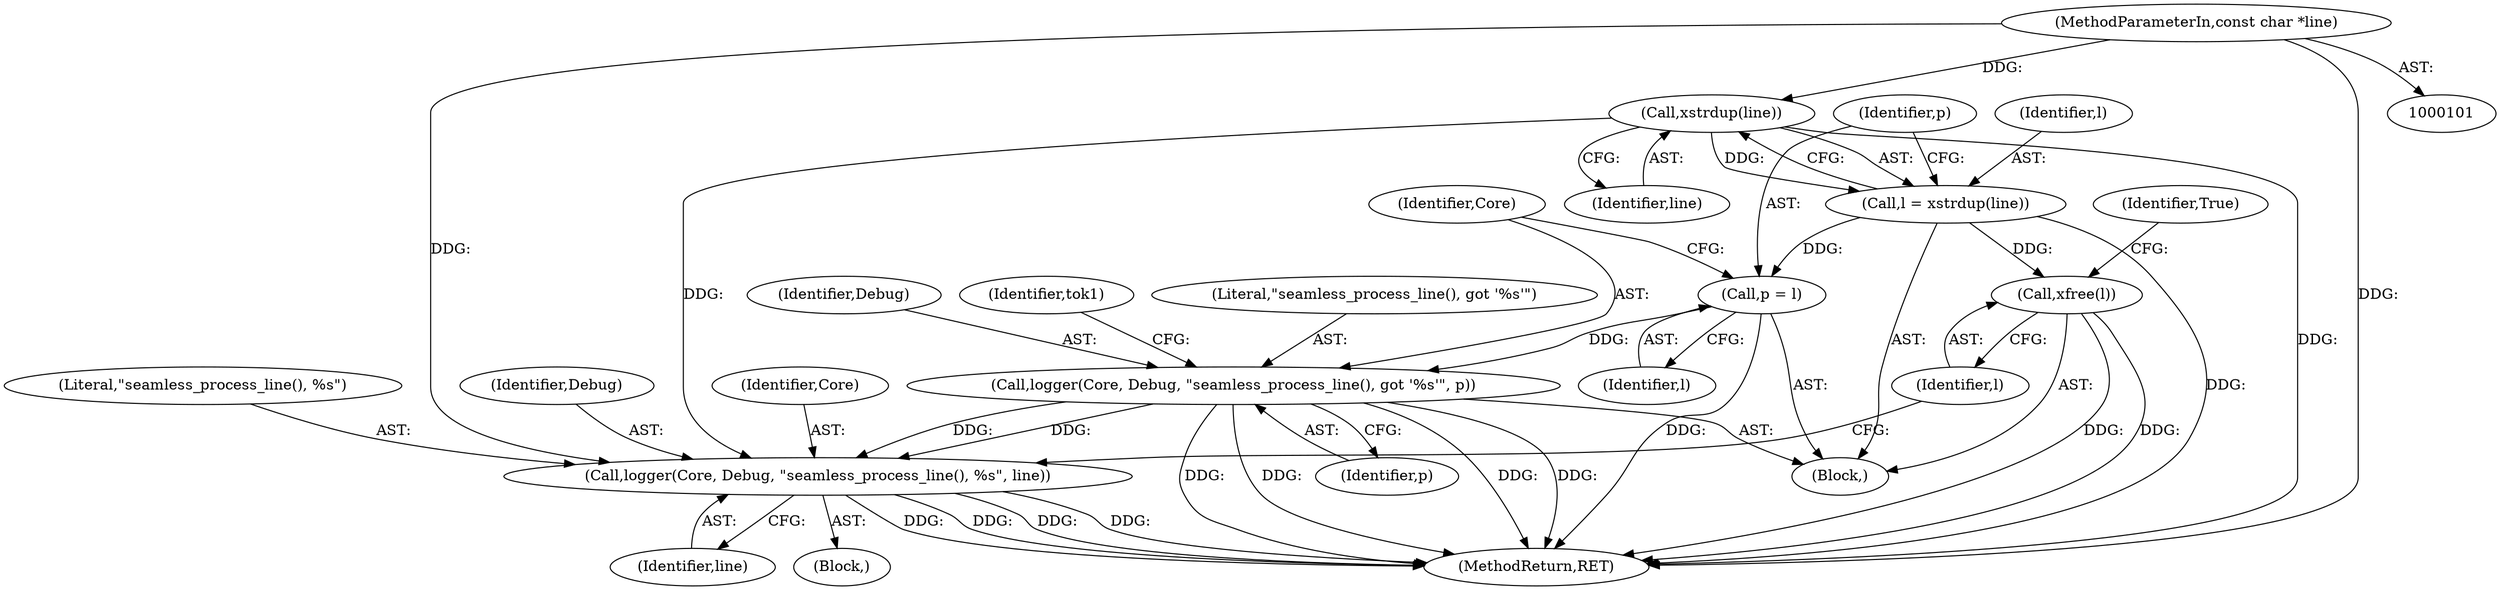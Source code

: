 digraph "0_rdesktop_4dca546d04321a610c1835010b5dad85163b65e1_14@API" {
"1000121" [label="(Call,xstrdup(line))"];
"1000102" [label="(MethodParameterIn,const char *line)"];
"1000119" [label="(Call,l = xstrdup(line))"];
"1000123" [label="(Call,p = l)"];
"1000126" [label="(Call,logger(Core, Debug, \"seamless_process_line(), got '%s'\", p))"];
"1000746" [label="(Call,logger(Core, Debug, \"seamless_process_line(), %s\", line))"];
"1000903" [label="(Call,xfree(l))"];
"1000903" [label="(Call,xfree(l))"];
"1000121" [label="(Call,xstrdup(line))"];
"1000124" [label="(Identifier,p)"];
"1000125" [label="(Identifier,l)"];
"1000130" [label="(Identifier,p)"];
"1000122" [label="(Identifier,line)"];
"1000746" [label="(Call,logger(Core, Debug, \"seamless_process_line(), %s\", line))"];
"1000750" [label="(Identifier,line)"];
"1000127" [label="(Identifier,Core)"];
"1000748" [label="(Identifier,Debug)"];
"1000126" [label="(Call,logger(Core, Debug, \"seamless_process_line(), got '%s'\", p))"];
"1000747" [label="(Identifier,Core)"];
"1000749" [label="(Literal,\"seamless_process_line(), %s\")"];
"1000128" [label="(Identifier,Debug)"];
"1000119" [label="(Call,l = xstrdup(line))"];
"1000120" [label="(Identifier,l)"];
"1000904" [label="(Identifier,l)"];
"1000132" [label="(Identifier,tok1)"];
"1000906" [label="(Identifier,True)"];
"1000104" [label="(Block,)"];
"1000102" [label="(MethodParameterIn,const char *line)"];
"1000745" [label="(Block,)"];
"1000123" [label="(Call,p = l)"];
"1000907" [label="(MethodReturn,RET)"];
"1000129" [label="(Literal,\"seamless_process_line(), got '%s'\")"];
"1000121" -> "1000119"  [label="AST: "];
"1000121" -> "1000122"  [label="CFG: "];
"1000122" -> "1000121"  [label="AST: "];
"1000119" -> "1000121"  [label="CFG: "];
"1000121" -> "1000907"  [label="DDG: "];
"1000121" -> "1000119"  [label="DDG: "];
"1000102" -> "1000121"  [label="DDG: "];
"1000121" -> "1000746"  [label="DDG: "];
"1000102" -> "1000101"  [label="AST: "];
"1000102" -> "1000907"  [label="DDG: "];
"1000102" -> "1000746"  [label="DDG: "];
"1000119" -> "1000104"  [label="AST: "];
"1000120" -> "1000119"  [label="AST: "];
"1000124" -> "1000119"  [label="CFG: "];
"1000119" -> "1000907"  [label="DDG: "];
"1000119" -> "1000123"  [label="DDG: "];
"1000119" -> "1000903"  [label="DDG: "];
"1000123" -> "1000104"  [label="AST: "];
"1000123" -> "1000125"  [label="CFG: "];
"1000124" -> "1000123"  [label="AST: "];
"1000125" -> "1000123"  [label="AST: "];
"1000127" -> "1000123"  [label="CFG: "];
"1000123" -> "1000907"  [label="DDG: "];
"1000123" -> "1000126"  [label="DDG: "];
"1000126" -> "1000104"  [label="AST: "];
"1000126" -> "1000130"  [label="CFG: "];
"1000127" -> "1000126"  [label="AST: "];
"1000128" -> "1000126"  [label="AST: "];
"1000129" -> "1000126"  [label="AST: "];
"1000130" -> "1000126"  [label="AST: "];
"1000132" -> "1000126"  [label="CFG: "];
"1000126" -> "1000907"  [label="DDG: "];
"1000126" -> "1000907"  [label="DDG: "];
"1000126" -> "1000907"  [label="DDG: "];
"1000126" -> "1000907"  [label="DDG: "];
"1000126" -> "1000746"  [label="DDG: "];
"1000126" -> "1000746"  [label="DDG: "];
"1000746" -> "1000745"  [label="AST: "];
"1000746" -> "1000750"  [label="CFG: "];
"1000747" -> "1000746"  [label="AST: "];
"1000748" -> "1000746"  [label="AST: "];
"1000749" -> "1000746"  [label="AST: "];
"1000750" -> "1000746"  [label="AST: "];
"1000904" -> "1000746"  [label="CFG: "];
"1000746" -> "1000907"  [label="DDG: "];
"1000746" -> "1000907"  [label="DDG: "];
"1000746" -> "1000907"  [label="DDG: "];
"1000746" -> "1000907"  [label="DDG: "];
"1000903" -> "1000104"  [label="AST: "];
"1000903" -> "1000904"  [label="CFG: "];
"1000904" -> "1000903"  [label="AST: "];
"1000906" -> "1000903"  [label="CFG: "];
"1000903" -> "1000907"  [label="DDG: "];
"1000903" -> "1000907"  [label="DDG: "];
}

